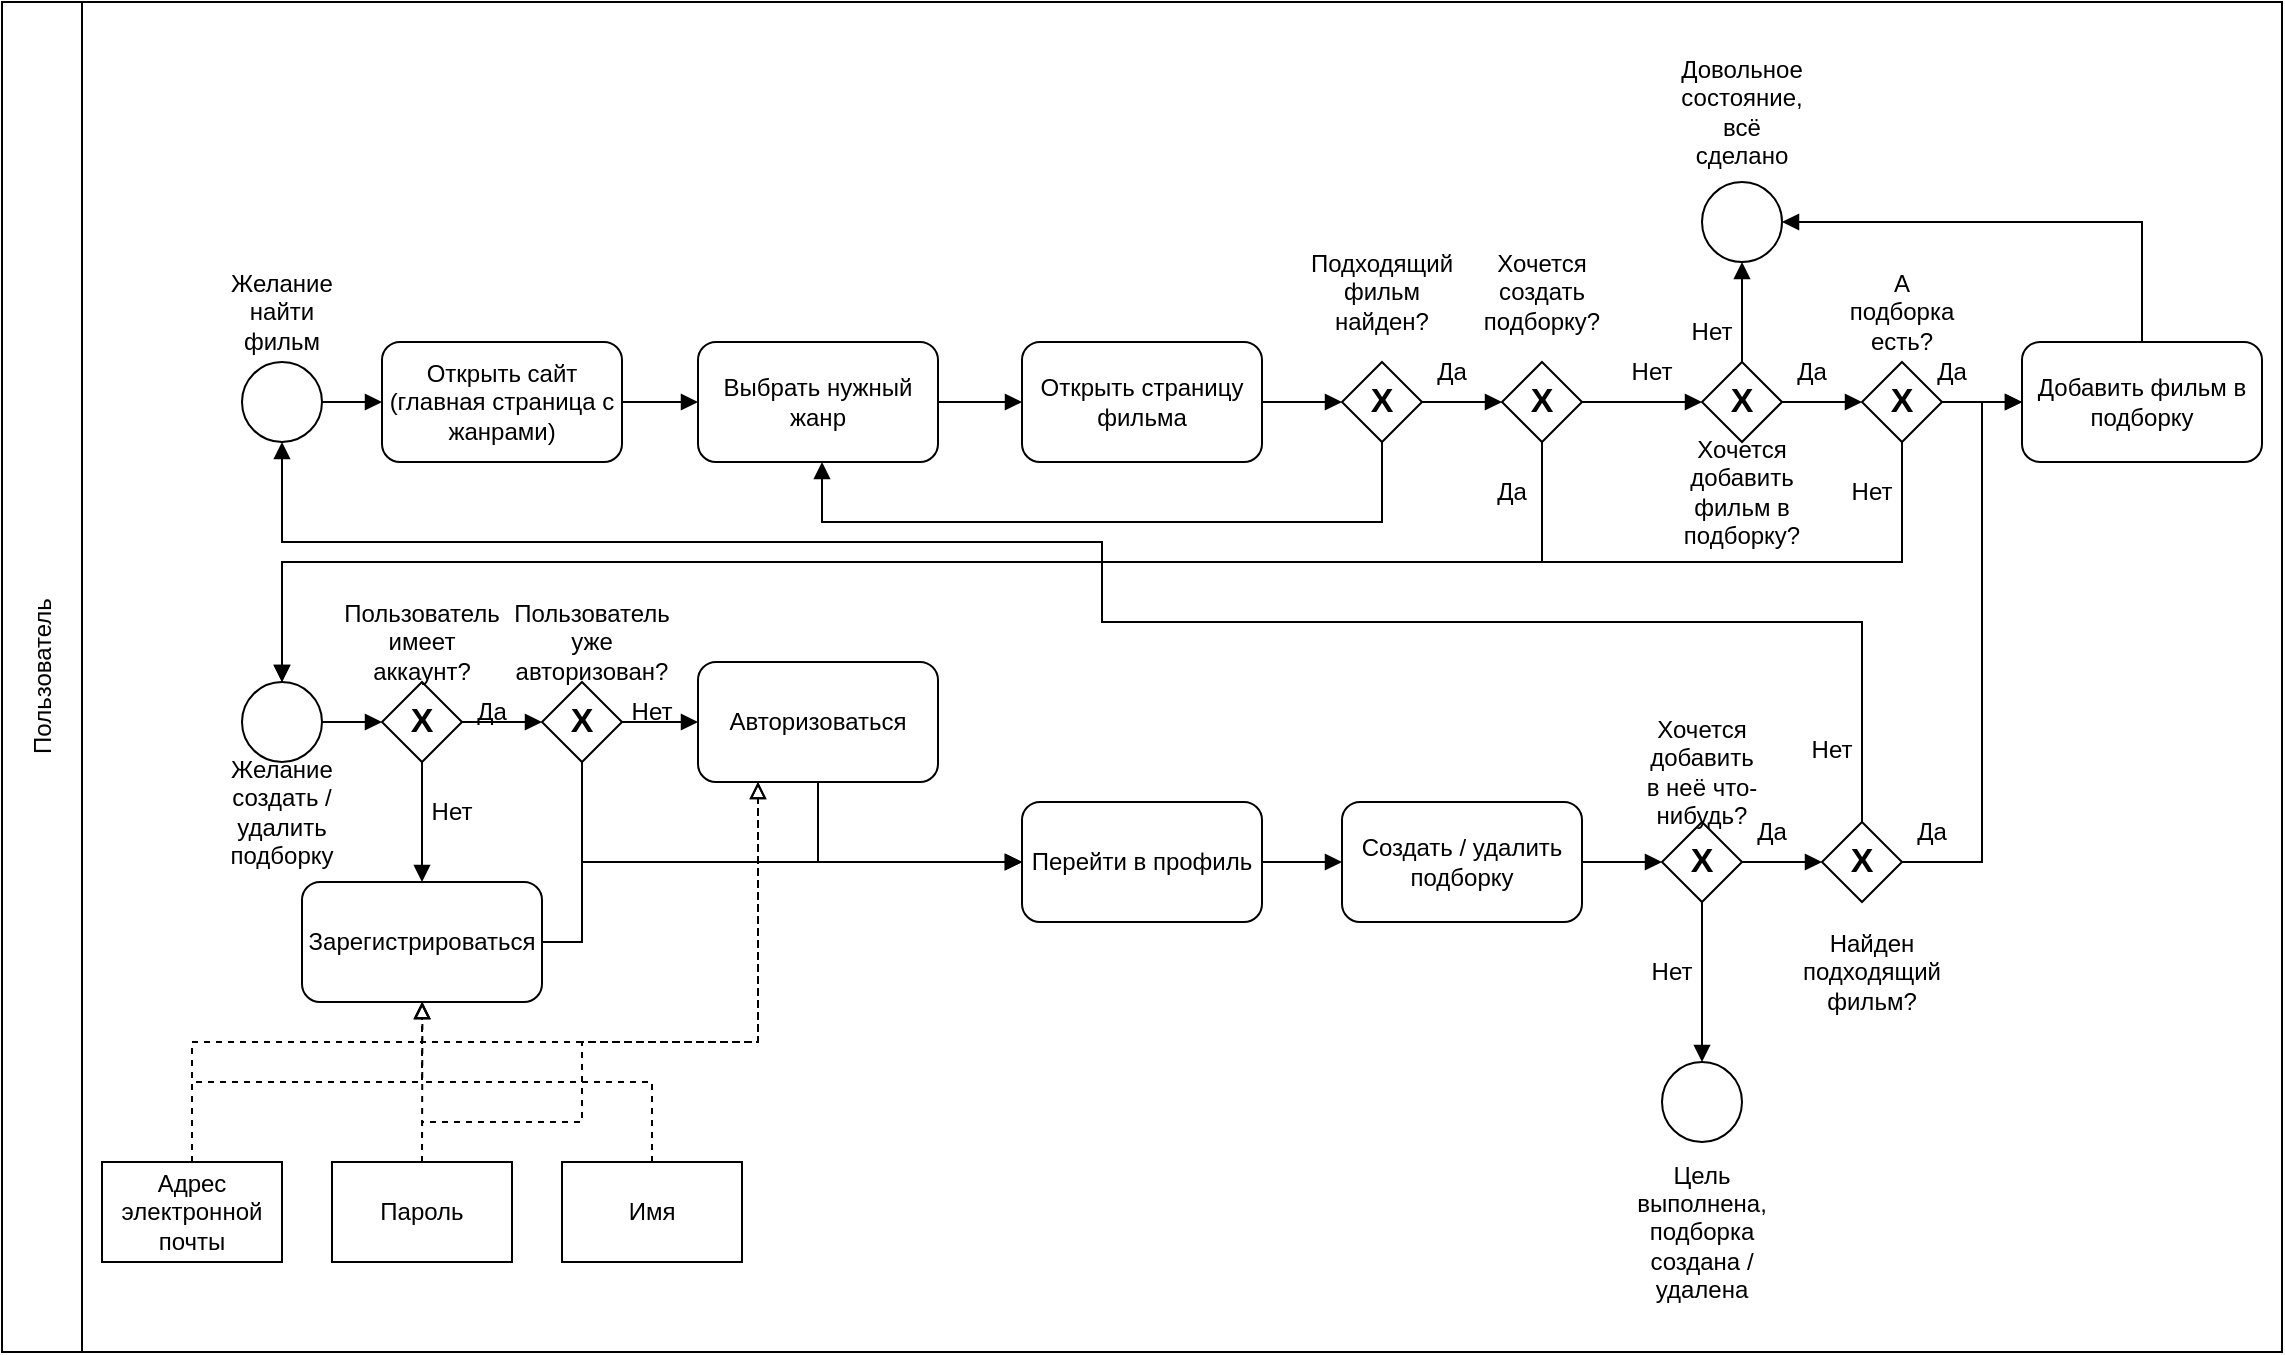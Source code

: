 <mxfile>
    <diagram id="mIA_LtEoGauMohXkHAKf" name="Page-1">
        <mxGraphModel dx="1264" dy="675" grid="0" gridSize="10" guides="1" tooltips="1" connect="1" arrows="1" fold="1" page="1" pageScale="1" pageWidth="1169" pageHeight="827" math="0" shadow="0">
            <root>
                <mxCell id="0"/>
                <mxCell id="1" parent="0"/>
                <mxCell id="105" value="" style="whiteSpace=wrap;html=1;rounded=0;fontSize=12;rotation=0;" vertex="1" parent="1">
                    <mxGeometry x="50" y="40" width="1100" height="675" as="geometry"/>
                </mxCell>
                <mxCell id="3" value="Пользователь" style="whiteSpace=wrap;html=1;rotation=-90;" vertex="1" parent="1">
                    <mxGeometry x="-307.5" y="357.5" width="675" height="40" as="geometry"/>
                </mxCell>
                <mxCell id="7" style="edgeStyle=none;html=1;exitX=1;exitY=0.5;exitDx=0;exitDy=0;entryX=0;entryY=0.5;entryDx=0;entryDy=0;endArrow=block;endFill=1;" edge="1" parent="1" source="4" target="6">
                    <mxGeometry relative="1" as="geometry"/>
                </mxCell>
                <mxCell id="4" value="" style="ellipse;whiteSpace=wrap;html=1;" vertex="1" parent="1">
                    <mxGeometry x="130" y="220" width="40" height="40" as="geometry"/>
                </mxCell>
                <mxCell id="5" value="Желание найти фильм" style="text;strokeColor=none;align=center;fillColor=none;html=1;verticalAlign=middle;whiteSpace=wrap;rounded=0;" vertex="1" parent="1">
                    <mxGeometry x="120" y="180" width="60" height="30" as="geometry"/>
                </mxCell>
                <mxCell id="14" style="edgeStyle=none;html=1;exitX=1;exitY=0.5;exitDx=0;exitDy=0;entryX=0;entryY=0.5;entryDx=0;entryDy=0;fontSize=12;endArrow=block;endFill=1;" edge="1" parent="1" source="6" target="8">
                    <mxGeometry relative="1" as="geometry"/>
                </mxCell>
                <mxCell id="6" value="Открыть сайт (главная страница с жанрами)" style="whiteSpace=wrap;html=1;rounded=1;" vertex="1" parent="1">
                    <mxGeometry x="200" y="210" width="120" height="60" as="geometry"/>
                </mxCell>
                <mxCell id="15" style="edgeStyle=none;html=1;exitX=1;exitY=0.5;exitDx=0;exitDy=0;entryX=0;entryY=0.5;entryDx=0;entryDy=0;fontSize=12;endArrow=block;endFill=1;" edge="1" parent="1" source="8" target="9">
                    <mxGeometry relative="1" as="geometry"/>
                </mxCell>
                <mxCell id="8" value="Выбрать нужный жанр" style="whiteSpace=wrap;html=1;rounded=1;" vertex="1" parent="1">
                    <mxGeometry x="358" y="210" width="120" height="60" as="geometry"/>
                </mxCell>
                <mxCell id="16" style="edgeStyle=none;html=1;exitX=1;exitY=0.5;exitDx=0;exitDy=0;entryX=0;entryY=0.5;entryDx=0;entryDy=0;fontSize=12;endArrow=block;endFill=1;" edge="1" parent="1" source="9" target="11">
                    <mxGeometry relative="1" as="geometry"/>
                </mxCell>
                <mxCell id="9" value="Открыть страницу фильма" style="whiteSpace=wrap;html=1;rounded=1;" vertex="1" parent="1">
                    <mxGeometry x="520" y="210" width="120" height="60" as="geometry"/>
                </mxCell>
                <mxCell id="20" style="edgeStyle=none;html=1;exitX=1;exitY=0.5;exitDx=0;exitDy=0;entryX=0;entryY=0.5;entryDx=0;entryDy=0;fontSize=12;endArrow=block;endFill=1;" edge="1" parent="1" source="11" target="19">
                    <mxGeometry relative="1" as="geometry"/>
                </mxCell>
                <mxCell id="28" style="edgeStyle=none;html=1;exitX=0.5;exitY=1;exitDx=0;exitDy=0;fontSize=12;endArrow=block;endFill=1;rounded=0;" edge="1" parent="1" source="11">
                    <mxGeometry relative="1" as="geometry">
                        <mxPoint x="420" y="270" as="targetPoint"/>
                        <Array as="points">
                            <mxPoint x="700" y="300"/>
                            <mxPoint x="420" y="300"/>
                        </Array>
                    </mxGeometry>
                </mxCell>
                <mxCell id="11" value="&lt;b&gt;&lt;font style=&quot;font-size: 17px;&quot;&gt;Х&lt;/font&gt;&lt;/b&gt;" style="rhombus;whiteSpace=wrap;html=1;rounded=0;" vertex="1" parent="1">
                    <mxGeometry x="680" y="220" width="40" height="40" as="geometry"/>
                </mxCell>
                <mxCell id="18" value="Хочется создать подборку?" style="text;strokeColor=none;align=center;fillColor=none;html=1;verticalAlign=middle;whiteSpace=wrap;rounded=0;fontSize=12;" vertex="1" parent="1">
                    <mxGeometry x="750" y="170" width="60" height="30" as="geometry"/>
                </mxCell>
                <mxCell id="22" style="edgeStyle=none;html=1;exitX=1;exitY=0.5;exitDx=0;exitDy=0;entryX=0;entryY=0.5;entryDx=0;entryDy=0;fontSize=12;endArrow=block;endFill=1;" edge="1" parent="1" source="19" target="77">
                    <mxGeometry relative="1" as="geometry">
                        <mxPoint x="870.0" y="240" as="targetPoint"/>
                    </mxGeometry>
                </mxCell>
                <mxCell id="29" style="edgeStyle=none;rounded=0;html=1;exitX=0.5;exitY=1;exitDx=0;exitDy=0;fontSize=12;endArrow=block;endFill=1;entryX=0.5;entryY=0;entryDx=0;entryDy=0;" edge="1" parent="1" source="19" target="25">
                    <mxGeometry relative="1" as="geometry">
                        <mxPoint x="240" y="360" as="targetPoint"/>
                        <Array as="points">
                            <mxPoint x="780" y="320"/>
                            <mxPoint x="150" y="320"/>
                        </Array>
                    </mxGeometry>
                </mxCell>
                <mxCell id="19" value="&lt;b&gt;&lt;font style=&quot;font-size: 17px;&quot;&gt;Х&lt;/font&gt;&lt;/b&gt;" style="rhombus;whiteSpace=wrap;html=1;rounded=0;" vertex="1" parent="1">
                    <mxGeometry x="760" y="220" width="40" height="40" as="geometry"/>
                </mxCell>
                <mxCell id="21" value="Да" style="text;strokeColor=none;align=center;fillColor=none;html=1;verticalAlign=middle;whiteSpace=wrap;rounded=0;fontSize=12;" vertex="1" parent="1">
                    <mxGeometry x="720" y="220" width="30" height="10" as="geometry"/>
                </mxCell>
                <mxCell id="23" value="Нет" style="text;strokeColor=none;align=center;fillColor=none;html=1;verticalAlign=middle;whiteSpace=wrap;rounded=0;fontSize=12;" vertex="1" parent="1">
                    <mxGeometry x="820" y="220" width="30" height="10" as="geometry"/>
                </mxCell>
                <mxCell id="32" style="edgeStyle=none;rounded=0;html=1;exitX=1;exitY=0.5;exitDx=0;exitDy=0;entryX=0;entryY=0.5;entryDx=0;entryDy=0;fontSize=12;endArrow=block;endFill=1;" edge="1" parent="1" source="25" target="31">
                    <mxGeometry relative="1" as="geometry"/>
                </mxCell>
                <mxCell id="25" value="" style="ellipse;whiteSpace=wrap;html=1;" vertex="1" parent="1">
                    <mxGeometry x="130" y="380" width="40" height="40" as="geometry"/>
                </mxCell>
                <mxCell id="26" value="Желание создать / удалить подборку" style="text;strokeColor=none;align=center;fillColor=none;html=1;verticalAlign=middle;whiteSpace=wrap;rounded=0;" vertex="1" parent="1">
                    <mxGeometry x="120" y="430" width="60" height="30" as="geometry"/>
                </mxCell>
                <mxCell id="30" value="Да" style="text;strokeColor=none;align=center;fillColor=none;html=1;verticalAlign=middle;whiteSpace=wrap;rounded=0;fontSize=12;" vertex="1" parent="1">
                    <mxGeometry x="750" y="280" width="30" height="10" as="geometry"/>
                </mxCell>
                <mxCell id="37" style="edgeStyle=none;rounded=0;html=1;exitX=1;exitY=0.5;exitDx=0;exitDy=0;entryX=0;entryY=0.5;entryDx=0;entryDy=0;fontSize=12;endArrow=block;endFill=1;" edge="1" parent="1" source="31" target="35">
                    <mxGeometry relative="1" as="geometry"/>
                </mxCell>
                <mxCell id="45" style="edgeStyle=none;rounded=0;html=1;exitX=0.5;exitY=1;exitDx=0;exitDy=0;fontSize=12;endArrow=block;endFill=1;" edge="1" parent="1" source="31" target="44">
                    <mxGeometry relative="1" as="geometry"/>
                </mxCell>
                <mxCell id="31" value="&lt;b&gt;&lt;font style=&quot;font-size: 17px;&quot;&gt;Х&lt;/font&gt;&lt;/b&gt;" style="rhombus;whiteSpace=wrap;html=1;rounded=0;" vertex="1" parent="1">
                    <mxGeometry x="200" y="380" width="40" height="40" as="geometry"/>
                </mxCell>
                <mxCell id="33" value="Пользователь имеет аккаунт?" style="text;strokeColor=none;align=center;fillColor=none;html=1;verticalAlign=middle;whiteSpace=wrap;rounded=0;" vertex="1" parent="1">
                    <mxGeometry x="195" y="350" width="50" height="20" as="geometry"/>
                </mxCell>
                <mxCell id="42" style="edgeStyle=none;rounded=0;html=1;exitX=1;exitY=0.5;exitDx=0;exitDy=0;entryX=0;entryY=0.5;entryDx=0;entryDy=0;fontSize=12;endArrow=block;endFill=1;" edge="1" parent="1" source="35" target="40">
                    <mxGeometry relative="1" as="geometry"/>
                </mxCell>
                <mxCell id="47" style="edgeStyle=none;rounded=0;html=1;exitX=0.5;exitY=1;exitDx=0;exitDy=0;entryX=0;entryY=0.5;entryDx=0;entryDy=0;fontSize=12;endArrow=block;endFill=1;" edge="1" parent="1" source="35" target="41">
                    <mxGeometry relative="1" as="geometry">
                        <Array as="points">
                            <mxPoint x="300" y="470"/>
                        </Array>
                    </mxGeometry>
                </mxCell>
                <mxCell id="35" value="&lt;b&gt;&lt;font style=&quot;font-size: 17px;&quot;&gt;Х&lt;/font&gt;&lt;/b&gt;" style="rhombus;whiteSpace=wrap;html=1;rounded=0;" vertex="1" parent="1">
                    <mxGeometry x="280" y="380" width="40" height="40" as="geometry"/>
                </mxCell>
                <mxCell id="36" value="Пользователь уже авторизован?" style="text;strokeColor=none;align=center;fillColor=none;html=1;verticalAlign=middle;whiteSpace=wrap;rounded=0;" vertex="1" parent="1">
                    <mxGeometry x="280" y="350" width="50" height="20" as="geometry"/>
                </mxCell>
                <mxCell id="38" value="Да" style="text;strokeColor=none;align=center;fillColor=none;html=1;verticalAlign=middle;whiteSpace=wrap;rounded=0;fontSize=12;" vertex="1" parent="1">
                    <mxGeometry x="240" y="390" width="30" height="10" as="geometry"/>
                </mxCell>
                <mxCell id="39" value="Нет" style="text;strokeColor=none;align=center;fillColor=none;html=1;verticalAlign=middle;whiteSpace=wrap;rounded=0;fontSize=12;" vertex="1" parent="1">
                    <mxGeometry x="320" y="390" width="30" height="10" as="geometry"/>
                </mxCell>
                <mxCell id="49" style="edgeStyle=none;rounded=0;html=1;exitX=0.5;exitY=1;exitDx=0;exitDy=0;entryX=0;entryY=0.5;entryDx=0;entryDy=0;fontSize=12;endArrow=block;endFill=1;" edge="1" parent="1" source="40" target="41">
                    <mxGeometry relative="1" as="geometry">
                        <Array as="points">
                            <mxPoint x="418" y="470"/>
                        </Array>
                    </mxGeometry>
                </mxCell>
                <mxCell id="40" value="Авторизоваться" style="whiteSpace=wrap;html=1;rounded=1;" vertex="1" parent="1">
                    <mxGeometry x="358" y="370" width="120" height="60" as="geometry"/>
                </mxCell>
                <mxCell id="69" style="edgeStyle=none;rounded=0;html=1;exitX=1;exitY=0.5;exitDx=0;exitDy=0;entryX=0;entryY=0.5;entryDx=0;entryDy=0;fontSize=12;endArrow=block;endFill=1;" edge="1" parent="1" source="41" target="62">
                    <mxGeometry relative="1" as="geometry"/>
                </mxCell>
                <mxCell id="41" value="Перейти в профиль" style="whiteSpace=wrap;html=1;rounded=1;" vertex="1" parent="1">
                    <mxGeometry x="520" y="440" width="120" height="60" as="geometry"/>
                </mxCell>
                <mxCell id="48" style="edgeStyle=none;rounded=0;html=1;exitX=1;exitY=0.5;exitDx=0;exitDy=0;entryX=0;entryY=0.5;entryDx=0;entryDy=0;fontSize=12;endArrow=block;endFill=1;" edge="1" parent="1" source="44" target="41">
                    <mxGeometry relative="1" as="geometry">
                        <Array as="points">
                            <mxPoint x="300" y="510"/>
                            <mxPoint x="300" y="470"/>
                        </Array>
                    </mxGeometry>
                </mxCell>
                <mxCell id="44" value="Зарегистрироваться" style="whiteSpace=wrap;html=1;rounded=1;" vertex="1" parent="1">
                    <mxGeometry x="160" y="480" width="120" height="60" as="geometry"/>
                </mxCell>
                <mxCell id="46" value="Нет" style="text;strokeColor=none;align=center;fillColor=none;html=1;verticalAlign=middle;whiteSpace=wrap;rounded=0;fontSize=12;" vertex="1" parent="1">
                    <mxGeometry x="220" y="440" width="30" height="10" as="geometry"/>
                </mxCell>
                <mxCell id="56" style="edgeStyle=none;rounded=0;html=1;exitX=0.5;exitY=0;exitDx=0;exitDy=0;entryX=0.5;entryY=1;entryDx=0;entryDy=0;fontSize=12;endArrow=block;endFill=0;dashed=1;" edge="1" parent="1" source="50" target="44">
                    <mxGeometry relative="1" as="geometry">
                        <Array as="points">
                            <mxPoint x="105" y="580"/>
                            <mxPoint x="220" y="580"/>
                        </Array>
                    </mxGeometry>
                </mxCell>
                <mxCell id="60" style="edgeStyle=none;rounded=0;html=1;exitX=0.5;exitY=0;exitDx=0;exitDy=0;entryX=0.25;entryY=1;entryDx=0;entryDy=0;dashed=1;fontSize=12;endArrow=block;endFill=0;" edge="1" parent="1" source="50" target="40">
                    <mxGeometry relative="1" as="geometry">
                        <Array as="points">
                            <mxPoint x="105" y="600"/>
                            <mxPoint x="105" y="560"/>
                            <mxPoint x="388" y="560"/>
                        </Array>
                    </mxGeometry>
                </mxCell>
                <mxCell id="50" value="Адрес электронной почты" style="whiteSpace=wrap;html=1;rounded=0;fontSize=12;" vertex="1" parent="1">
                    <mxGeometry x="60" y="620" width="90" height="50" as="geometry"/>
                </mxCell>
                <mxCell id="57" style="edgeStyle=none;rounded=0;html=1;exitX=0.5;exitY=0;exitDx=0;exitDy=0;dashed=1;fontSize=12;endArrow=block;endFill=0;" edge="1" parent="1" source="54">
                    <mxGeometry relative="1" as="geometry">
                        <mxPoint x="220.222" y="540.0" as="targetPoint"/>
                    </mxGeometry>
                </mxCell>
                <mxCell id="59" style="edgeStyle=none;rounded=0;html=1;exitX=0.5;exitY=0;exitDx=0;exitDy=0;entryX=0.25;entryY=1;entryDx=0;entryDy=0;dashed=1;fontSize=12;endArrow=block;endFill=0;" edge="1" parent="1" source="54" target="40">
                    <mxGeometry relative="1" as="geometry">
                        <Array as="points">
                            <mxPoint x="220" y="600"/>
                            <mxPoint x="300" y="600"/>
                            <mxPoint x="300" y="560"/>
                            <mxPoint x="388" y="560"/>
                        </Array>
                    </mxGeometry>
                </mxCell>
                <mxCell id="54" value="Пароль" style="whiteSpace=wrap;html=1;rounded=0;fontSize=12;" vertex="1" parent="1">
                    <mxGeometry x="175" y="620" width="90" height="50" as="geometry"/>
                </mxCell>
                <mxCell id="58" style="edgeStyle=none;rounded=0;html=1;exitX=0.5;exitY=0;exitDx=0;exitDy=0;entryX=0.5;entryY=1;entryDx=0;entryDy=0;dashed=1;fontSize=12;endArrow=block;endFill=0;" edge="1" parent="1" source="55" target="44">
                    <mxGeometry relative="1" as="geometry">
                        <Array as="points">
                            <mxPoint x="335" y="580"/>
                            <mxPoint x="220" y="580"/>
                        </Array>
                    </mxGeometry>
                </mxCell>
                <mxCell id="55" value="Имя" style="whiteSpace=wrap;html=1;rounded=0;fontSize=12;" vertex="1" parent="1">
                    <mxGeometry x="290" y="620" width="90" height="50" as="geometry"/>
                </mxCell>
                <mxCell id="70" style="edgeStyle=none;rounded=0;html=1;exitX=1;exitY=0.5;exitDx=0;exitDy=0;entryX=0;entryY=0.5;entryDx=0;entryDy=0;fontSize=12;endArrow=block;endFill=1;" edge="1" parent="1" source="62" target="64">
                    <mxGeometry relative="1" as="geometry"/>
                </mxCell>
                <mxCell id="62" value="Создать / удалить подборку" style="whiteSpace=wrap;html=1;rounded=1;" vertex="1" parent="1">
                    <mxGeometry x="680" y="440" width="120" height="60" as="geometry"/>
                </mxCell>
                <mxCell id="73" style="edgeStyle=none;rounded=0;html=1;exitX=0.5;exitY=1;exitDx=0;exitDy=0;fontSize=12;endArrow=block;endFill=1;" edge="1" parent="1" source="64" target="67">
                    <mxGeometry relative="1" as="geometry"/>
                </mxCell>
                <mxCell id="96" style="edgeStyle=none;rounded=0;html=1;exitX=1;exitY=0.5;exitDx=0;exitDy=0;entryX=0;entryY=0.5;entryDx=0;entryDy=0;fontSize=12;endArrow=block;endFill=1;" edge="1" parent="1" source="64" target="75">
                    <mxGeometry relative="1" as="geometry"/>
                </mxCell>
                <mxCell id="64" value="&lt;b&gt;&lt;font style=&quot;font-size: 17px;&quot;&gt;Х&lt;/font&gt;&lt;/b&gt;" style="rhombus;whiteSpace=wrap;html=1;rounded=0;" vertex="1" parent="1">
                    <mxGeometry x="840" y="450" width="40" height="40" as="geometry"/>
                </mxCell>
                <mxCell id="66" value="Хочется добавить в неё что-нибудь?" style="text;strokeColor=none;align=center;fillColor=none;html=1;verticalAlign=middle;whiteSpace=wrap;rounded=0;fontSize=12;" vertex="1" parent="1">
                    <mxGeometry x="830" y="410" width="60" height="30" as="geometry"/>
                </mxCell>
                <mxCell id="67" value="" style="ellipse;whiteSpace=wrap;html=1;" vertex="1" parent="1">
                    <mxGeometry x="840" y="570" width="40" height="40" as="geometry"/>
                </mxCell>
                <mxCell id="68" value="Цель выполнена, подборка создана / удалена" style="text;strokeColor=none;align=center;fillColor=none;html=1;verticalAlign=middle;whiteSpace=wrap;rounded=0;fontSize=12;" vertex="1" parent="1">
                    <mxGeometry x="830" y="640" width="60" height="30" as="geometry"/>
                </mxCell>
                <mxCell id="72" value="Нет" style="text;strokeColor=none;align=center;fillColor=none;html=1;verticalAlign=middle;whiteSpace=wrap;rounded=0;fontSize=12;" vertex="1" parent="1">
                    <mxGeometry x="830" y="520" width="30" height="10" as="geometry"/>
                </mxCell>
                <mxCell id="97" style="edgeStyle=none;rounded=0;html=1;exitX=1;exitY=0.5;exitDx=0;exitDy=0;entryX=0;entryY=0.5;entryDx=0;entryDy=0;fontSize=12;endArrow=block;endFill=1;" edge="1" parent="1" source="75" target="94">
                    <mxGeometry relative="1" as="geometry">
                        <Array as="points">
                            <mxPoint x="1000" y="470"/>
                            <mxPoint x="1000" y="240"/>
                        </Array>
                    </mxGeometry>
                </mxCell>
                <mxCell id="101" style="edgeStyle=none;rounded=0;html=1;exitX=0.5;exitY=0;exitDx=0;exitDy=0;fontSize=12;endArrow=block;endFill=1;entryX=0.5;entryY=1;entryDx=0;entryDy=0;" edge="1" parent="1" source="75" target="4">
                    <mxGeometry relative="1" as="geometry">
                        <mxPoint x="380" y="350" as="targetPoint"/>
                        <Array as="points">
                            <mxPoint x="940" y="350"/>
                            <mxPoint x="560" y="350"/>
                            <mxPoint x="560" y="310"/>
                            <mxPoint x="150" y="310"/>
                        </Array>
                    </mxGeometry>
                </mxCell>
                <mxCell id="75" value="&lt;span style=&quot;font-size: 17px;&quot;&gt;&lt;b&gt;Х&lt;/b&gt;&lt;/span&gt;" style="rhombus;whiteSpace=wrap;html=1;rounded=0;" vertex="1" parent="1">
                    <mxGeometry x="920" y="450" width="40" height="40" as="geometry"/>
                </mxCell>
                <mxCell id="76" value="Найден подходящий фильм?" style="text;strokeColor=none;align=center;fillColor=none;html=1;verticalAlign=middle;whiteSpace=wrap;rounded=0;fontSize=12;" vertex="1" parent="1">
                    <mxGeometry x="915" y="510" width="60" height="30" as="geometry"/>
                </mxCell>
                <mxCell id="89" style="edgeStyle=none;rounded=0;html=1;exitX=1;exitY=0.5;exitDx=0;exitDy=0;entryX=0;entryY=0.5;entryDx=0;entryDy=0;fontSize=12;endArrow=block;endFill=1;" edge="1" parent="1" source="77" target="85">
                    <mxGeometry relative="1" as="geometry"/>
                </mxCell>
                <mxCell id="92" style="edgeStyle=none;rounded=0;html=1;exitX=0.5;exitY=0;exitDx=0;exitDy=0;entryX=0.5;entryY=1;entryDx=0;entryDy=0;fontSize=12;endArrow=block;endFill=1;" edge="1" parent="1" source="77" target="84">
                    <mxGeometry relative="1" as="geometry"/>
                </mxCell>
                <mxCell id="77" value="&lt;b&gt;&lt;font style=&quot;font-size: 17px;&quot;&gt;Х&lt;/font&gt;&lt;/b&gt;" style="rhombus;whiteSpace=wrap;html=1;rounded=0;" vertex="1" parent="1">
                    <mxGeometry x="860" y="220" width="40" height="40" as="geometry"/>
                </mxCell>
                <mxCell id="78" value="Хочется добавить фильм в подборку?" style="text;strokeColor=none;align=center;fillColor=none;html=1;verticalAlign=middle;whiteSpace=wrap;rounded=0;fontSize=12;" vertex="1" parent="1">
                    <mxGeometry x="850" y="270" width="60" height="30" as="geometry"/>
                </mxCell>
                <mxCell id="83" value="Довольное состояние,&lt;br&gt;всё сделано" style="text;strokeColor=none;align=center;fillColor=none;html=1;verticalAlign=middle;whiteSpace=wrap;rounded=0;fontSize=12;" vertex="1" parent="1">
                    <mxGeometry x="850" y="80" width="60" height="30" as="geometry"/>
                </mxCell>
                <mxCell id="84" value="" style="ellipse;whiteSpace=wrap;html=1;" vertex="1" parent="1">
                    <mxGeometry x="860" y="130" width="40" height="40" as="geometry"/>
                </mxCell>
                <mxCell id="87" style="edgeStyle=none;rounded=0;html=1;exitX=0.5;exitY=1;exitDx=0;exitDy=0;fontSize=12;endArrow=block;endFill=1;entryX=0.5;entryY=0;entryDx=0;entryDy=0;" edge="1" parent="1" source="85" target="25">
                    <mxGeometry relative="1" as="geometry">
                        <mxPoint x="680" y="350" as="targetPoint"/>
                        <Array as="points">
                            <mxPoint x="960" y="320"/>
                            <mxPoint x="150" y="320"/>
                        </Array>
                    </mxGeometry>
                </mxCell>
                <mxCell id="95" style="edgeStyle=none;rounded=0;html=1;exitX=1;exitY=0.5;exitDx=0;exitDy=0;entryX=0;entryY=0.5;entryDx=0;entryDy=0;fontSize=12;endArrow=block;endFill=1;" edge="1" parent="1" source="85" target="94">
                    <mxGeometry relative="1" as="geometry"/>
                </mxCell>
                <mxCell id="85" value="&lt;b&gt;&lt;font style=&quot;font-size: 17px;&quot;&gt;Х&lt;/font&gt;&lt;/b&gt;" style="rhombus;whiteSpace=wrap;html=1;rounded=0;" vertex="1" parent="1">
                    <mxGeometry x="940" y="220" width="40" height="40" as="geometry"/>
                </mxCell>
                <mxCell id="86" value="А подборка есть?" style="text;strokeColor=none;align=center;fillColor=none;html=1;verticalAlign=middle;whiteSpace=wrap;rounded=0;fontSize=12;" vertex="1" parent="1">
                    <mxGeometry x="930" y="180" width="60" height="30" as="geometry"/>
                </mxCell>
                <mxCell id="88" value="Нет" style="text;strokeColor=none;align=center;fillColor=none;html=1;verticalAlign=middle;whiteSpace=wrap;rounded=0;fontSize=12;" vertex="1" parent="1">
                    <mxGeometry x="930" y="280" width="30" height="10" as="geometry"/>
                </mxCell>
                <mxCell id="90" value="Нет" style="text;strokeColor=none;align=center;fillColor=none;html=1;verticalAlign=middle;whiteSpace=wrap;rounded=0;fontSize=12;" vertex="1" parent="1">
                    <mxGeometry x="850" y="200" width="30" height="10" as="geometry"/>
                </mxCell>
                <mxCell id="91" value="Да" style="text;strokeColor=none;align=center;fillColor=none;html=1;verticalAlign=middle;whiteSpace=wrap;rounded=0;fontSize=12;" vertex="1" parent="1">
                    <mxGeometry x="900" y="220" width="30" height="10" as="geometry"/>
                </mxCell>
                <mxCell id="106" style="edgeStyle=none;rounded=0;html=1;exitX=0.5;exitY=0;exitDx=0;exitDy=0;entryX=1;entryY=0.5;entryDx=0;entryDy=0;fontSize=12;endArrow=block;endFill=1;" edge="1" parent="1" source="94" target="84">
                    <mxGeometry relative="1" as="geometry">
                        <Array as="points">
                            <mxPoint x="1080" y="150"/>
                        </Array>
                    </mxGeometry>
                </mxCell>
                <mxCell id="94" value="Добавить фильм в подборку" style="whiteSpace=wrap;html=1;rounded=1;" vertex="1" parent="1">
                    <mxGeometry x="1020" y="210" width="120" height="60" as="geometry"/>
                </mxCell>
                <mxCell id="98" value="Да" style="text;strokeColor=none;align=center;fillColor=none;html=1;verticalAlign=middle;whiteSpace=wrap;rounded=0;fontSize=12;" vertex="1" parent="1">
                    <mxGeometry x="970" y="220" width="30" height="10" as="geometry"/>
                </mxCell>
                <mxCell id="99" value="Да" style="text;strokeColor=none;align=center;fillColor=none;html=1;verticalAlign=middle;whiteSpace=wrap;rounded=0;fontSize=12;" vertex="1" parent="1">
                    <mxGeometry x="880" y="450" width="30" height="10" as="geometry"/>
                </mxCell>
                <mxCell id="100" value="Да" style="text;strokeColor=none;align=center;fillColor=none;html=1;verticalAlign=middle;whiteSpace=wrap;rounded=0;fontSize=12;" vertex="1" parent="1">
                    <mxGeometry x="960" y="450" width="30" height="10" as="geometry"/>
                </mxCell>
                <mxCell id="102" value="Нет" style="text;strokeColor=none;align=center;fillColor=none;html=1;verticalAlign=middle;whiteSpace=wrap;rounded=0;fontSize=12;" vertex="1" parent="1">
                    <mxGeometry x="910" y="409" width="30" height="10" as="geometry"/>
                </mxCell>
                <mxCell id="103" value="Подходящий фильм найден?" style="text;strokeColor=none;align=center;fillColor=none;html=1;verticalAlign=middle;whiteSpace=wrap;rounded=0;fontSize=12;" vertex="1" parent="1">
                    <mxGeometry x="670" y="170" width="60" height="30" as="geometry"/>
                </mxCell>
            </root>
        </mxGraphModel>
    </diagram>
</mxfile>